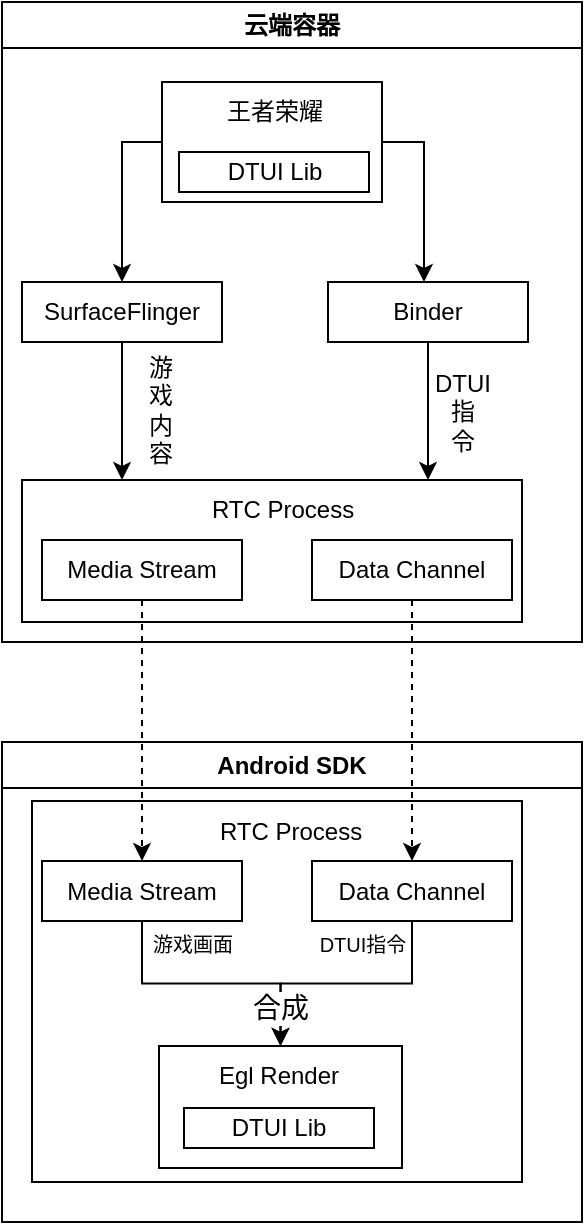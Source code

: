 <mxfile version="26.0.11">
  <diagram name="第 1 页" id="Wm1BlINnqt_x8WUW0ELH">
    <mxGraphModel dx="1242" dy="785" grid="1" gridSize="10" guides="1" tooltips="1" connect="1" arrows="1" fold="1" page="1" pageScale="1" pageWidth="827" pageHeight="1169" math="0" shadow="0">
      <root>
        <mxCell id="0" />
        <mxCell id="1" parent="0" />
        <mxCell id="9drQ6tvDtbhhTQREF3fm-6" style="edgeStyle=orthogonalEdgeStyle;rounded=0;orthogonalLoop=1;jettySize=auto;html=1;" edge="1" parent="1" source="9drQ6tvDtbhhTQREF3fm-1" target="9drQ6tvDtbhhTQREF3fm-4">
          <mxGeometry relative="1" as="geometry">
            <Array as="points">
              <mxPoint x="80" y="100" />
            </Array>
          </mxGeometry>
        </mxCell>
        <mxCell id="9drQ6tvDtbhhTQREF3fm-10" style="edgeStyle=orthogonalEdgeStyle;rounded=0;orthogonalLoop=1;jettySize=auto;html=1;" edge="1" parent="1">
          <mxGeometry relative="1" as="geometry">
            <mxPoint x="208" y="100" as="sourcePoint" />
            <mxPoint x="231" y="170" as="targetPoint" />
            <Array as="points">
              <mxPoint x="231" y="100" />
            </Array>
          </mxGeometry>
        </mxCell>
        <mxCell id="9drQ6tvDtbhhTQREF3fm-1" value="" style="rounded=0;whiteSpace=wrap;html=1;" vertex="1" parent="1">
          <mxGeometry x="100" y="70" width="110" height="60" as="geometry" />
        </mxCell>
        <mxCell id="9drQ6tvDtbhhTQREF3fm-2" value="王者荣耀" style="text;html=1;align=center;verticalAlign=middle;resizable=0;points=[];autosize=1;strokeColor=none;fillColor=none;" vertex="1" parent="1">
          <mxGeometry x="121" y="70" width="70" height="30" as="geometry" />
        </mxCell>
        <mxCell id="9drQ6tvDtbhhTQREF3fm-3" value="DTUI Lib" style="rounded=0;whiteSpace=wrap;html=1;" vertex="1" parent="1">
          <mxGeometry x="108.5" y="105" width="95" height="20" as="geometry" />
        </mxCell>
        <mxCell id="9drQ6tvDtbhhTQREF3fm-11" value="" style="edgeStyle=orthogonalEdgeStyle;rounded=0;orthogonalLoop=1;jettySize=auto;html=1;" edge="1" parent="1" source="9drQ6tvDtbhhTQREF3fm-4" target="9drQ6tvDtbhhTQREF3fm-7">
          <mxGeometry relative="1" as="geometry">
            <Array as="points">
              <mxPoint x="80" y="240" />
              <mxPoint x="80" y="240" />
            </Array>
          </mxGeometry>
        </mxCell>
        <mxCell id="9drQ6tvDtbhhTQREF3fm-4" value="SurfaceFlinger" style="rounded=0;whiteSpace=wrap;html=1;" vertex="1" parent="1">
          <mxGeometry x="30" y="170" width="100" height="30" as="geometry" />
        </mxCell>
        <mxCell id="9drQ6tvDtbhhTQREF3fm-12" style="edgeStyle=orthogonalEdgeStyle;rounded=0;orthogonalLoop=1;jettySize=auto;html=1;" edge="1" parent="1" source="9drQ6tvDtbhhTQREF3fm-5" target="9drQ6tvDtbhhTQREF3fm-7">
          <mxGeometry relative="1" as="geometry">
            <Array as="points">
              <mxPoint x="233" y="240" />
              <mxPoint x="233" y="240" />
            </Array>
          </mxGeometry>
        </mxCell>
        <mxCell id="9drQ6tvDtbhhTQREF3fm-5" value="Binder" style="rounded=0;whiteSpace=wrap;html=1;" vertex="1" parent="1">
          <mxGeometry x="183" y="170" width="100" height="30" as="geometry" />
        </mxCell>
        <mxCell id="9drQ6tvDtbhhTQREF3fm-7" value="" style="rounded=0;whiteSpace=wrap;html=1;" vertex="1" parent="1">
          <mxGeometry x="30" y="269" width="250" height="71" as="geometry" />
        </mxCell>
        <mxCell id="9drQ6tvDtbhhTQREF3fm-13" value="游&lt;div&gt;戏&lt;/div&gt;&lt;div&gt;内&lt;/div&gt;&lt;div&gt;容&lt;/div&gt;" style="text;html=1;align=center;verticalAlign=middle;resizable=0;points=[];autosize=1;strokeColor=none;fillColor=none;" vertex="1" parent="1">
          <mxGeometry x="79" y="199" width="40" height="70" as="geometry" />
        </mxCell>
        <mxCell id="9drQ6tvDtbhhTQREF3fm-14" value="DTUI&lt;br&gt;指&lt;div&gt;令&lt;/div&gt;" style="text;html=1;align=center;verticalAlign=middle;resizable=0;points=[];autosize=1;strokeColor=none;fillColor=none;" vertex="1" parent="1">
          <mxGeometry x="225" y="205" width="50" height="60" as="geometry" />
        </mxCell>
        <mxCell id="9drQ6tvDtbhhTQREF3fm-15" value="云端容器" style="swimlane;whiteSpace=wrap;html=1;" vertex="1" parent="1">
          <mxGeometry x="20" y="30" width="290" height="320" as="geometry" />
        </mxCell>
        <mxCell id="9drQ6tvDtbhhTQREF3fm-19" value="Data Channel" style="rounded=0;whiteSpace=wrap;html=1;" vertex="1" parent="9drQ6tvDtbhhTQREF3fm-15">
          <mxGeometry x="155" y="269" width="100" height="30" as="geometry" />
        </mxCell>
        <mxCell id="9drQ6tvDtbhhTQREF3fm-16" value="RTC Process" style="text;html=1;align=center;verticalAlign=middle;resizable=0;points=[];autosize=1;strokeColor=none;fillColor=none;" vertex="1" parent="1">
          <mxGeometry x="115" y="269" width="90" height="30" as="geometry" />
        </mxCell>
        <mxCell id="9drQ6tvDtbhhTQREF3fm-18" value="Media Stream" style="rounded=0;whiteSpace=wrap;html=1;" vertex="1" parent="1">
          <mxGeometry x="40" y="299" width="100" height="30" as="geometry" />
        </mxCell>
        <mxCell id="9drQ6tvDtbhhTQREF3fm-20" value="Android SDK" style="swimlane;whiteSpace=wrap;html=1;" vertex="1" parent="1">
          <mxGeometry x="20" y="400" width="290" height="240" as="geometry" />
        </mxCell>
        <mxCell id="9drQ6tvDtbhhTQREF3fm-24" value="" style="rounded=0;whiteSpace=wrap;html=1;" vertex="1" parent="9drQ6tvDtbhhTQREF3fm-20">
          <mxGeometry x="15" y="29.5" width="245" height="190.5" as="geometry" />
        </mxCell>
        <mxCell id="9drQ6tvDtbhhTQREF3fm-26" value="RTC Process" style="text;html=1;align=center;verticalAlign=middle;resizable=0;points=[];autosize=1;strokeColor=none;fillColor=none;" vertex="1" parent="9drQ6tvDtbhhTQREF3fm-20">
          <mxGeometry x="99" y="29.5" width="90" height="30" as="geometry" />
        </mxCell>
        <mxCell id="9drQ6tvDtbhhTQREF3fm-33" value="" style="edgeStyle=orthogonalEdgeStyle;rounded=0;orthogonalLoop=1;jettySize=auto;html=1;" edge="1" parent="9drQ6tvDtbhhTQREF3fm-20" source="9drQ6tvDtbhhTQREF3fm-27" target="9drQ6tvDtbhhTQREF3fm-32">
          <mxGeometry relative="1" as="geometry" />
        </mxCell>
        <mxCell id="9drQ6tvDtbhhTQREF3fm-27" value="Media Stream" style="rounded=0;whiteSpace=wrap;html=1;" vertex="1" parent="9drQ6tvDtbhhTQREF3fm-20">
          <mxGeometry x="20" y="59.5" width="100" height="30" as="geometry" />
        </mxCell>
        <mxCell id="9drQ6tvDtbhhTQREF3fm-36" style="edgeStyle=orthogonalEdgeStyle;rounded=0;orthogonalLoop=1;jettySize=auto;html=1;entryX=0.5;entryY=0;entryDx=0;entryDy=0;" edge="1" parent="9drQ6tvDtbhhTQREF3fm-20" source="9drQ6tvDtbhhTQREF3fm-29" target="9drQ6tvDtbhhTQREF3fm-32">
          <mxGeometry relative="1" as="geometry" />
        </mxCell>
        <mxCell id="9drQ6tvDtbhhTQREF3fm-42" value="&lt;font style=&quot;font-size: 14px;&quot;&gt;合成&lt;/font&gt;" style="edgeLabel;html=1;align=center;verticalAlign=middle;resizable=0;points=[];" vertex="1" connectable="0" parent="9drQ6tvDtbhhTQREF3fm-36">
          <mxGeometry x="0.704" y="2" relative="1" as="geometry">
            <mxPoint x="-3" as="offset" />
          </mxGeometry>
        </mxCell>
        <mxCell id="9drQ6tvDtbhhTQREF3fm-29" value="Data Channel" style="rounded=0;whiteSpace=wrap;html=1;" vertex="1" parent="9drQ6tvDtbhhTQREF3fm-20">
          <mxGeometry x="155" y="59.5" width="100" height="30" as="geometry" />
        </mxCell>
        <mxCell id="9drQ6tvDtbhhTQREF3fm-32" value="" style="rounded=0;whiteSpace=wrap;html=1;" vertex="1" parent="9drQ6tvDtbhhTQREF3fm-20">
          <mxGeometry x="78.5" y="152" width="121.5" height="61" as="geometry" />
        </mxCell>
        <mxCell id="9drQ6tvDtbhhTQREF3fm-37" value="&lt;font style=&quot;font-size: 10px;&quot;&gt;游戏画面&lt;/font&gt;" style="text;html=1;align=center;verticalAlign=middle;resizable=0;points=[];autosize=1;strokeColor=none;fillColor=none;" vertex="1" parent="9drQ6tvDtbhhTQREF3fm-20">
          <mxGeometry x="65" y="86" width="60" height="30" as="geometry" />
        </mxCell>
        <mxCell id="9drQ6tvDtbhhTQREF3fm-38" value="&lt;span style=&quot;font-size: 10px;&quot;&gt;DTUI指令&lt;/span&gt;" style="text;html=1;align=center;verticalAlign=middle;resizable=0;points=[];autosize=1;strokeColor=none;fillColor=none;" vertex="1" parent="9drQ6tvDtbhhTQREF3fm-20">
          <mxGeometry x="145" y="86" width="70" height="30" as="geometry" />
        </mxCell>
        <mxCell id="9drQ6tvDtbhhTQREF3fm-40" value="Egl Render" style="text;html=1;align=center;verticalAlign=middle;resizable=0;points=[];autosize=1;strokeColor=none;fillColor=none;" vertex="1" parent="9drQ6tvDtbhhTQREF3fm-20">
          <mxGeometry x="97.5" y="152" width="80" height="30" as="geometry" />
        </mxCell>
        <mxCell id="9drQ6tvDtbhhTQREF3fm-41" value="DTUI Lib" style="rounded=0;whiteSpace=wrap;html=1;" vertex="1" parent="9drQ6tvDtbhhTQREF3fm-20">
          <mxGeometry x="91" y="183" width="95" height="20" as="geometry" />
        </mxCell>
        <mxCell id="9drQ6tvDtbhhTQREF3fm-28" style="edgeStyle=orthogonalEdgeStyle;rounded=0;orthogonalLoop=1;jettySize=auto;html=1;dashed=1;" edge="1" parent="1" source="9drQ6tvDtbhhTQREF3fm-18" target="9drQ6tvDtbhhTQREF3fm-27">
          <mxGeometry relative="1" as="geometry" />
        </mxCell>
        <mxCell id="9drQ6tvDtbhhTQREF3fm-30" style="edgeStyle=orthogonalEdgeStyle;rounded=0;orthogonalLoop=1;jettySize=auto;html=1;dashed=1;" edge="1" parent="1" source="9drQ6tvDtbhhTQREF3fm-19" target="9drQ6tvDtbhhTQREF3fm-29">
          <mxGeometry relative="1" as="geometry" />
        </mxCell>
      </root>
    </mxGraphModel>
  </diagram>
</mxfile>
